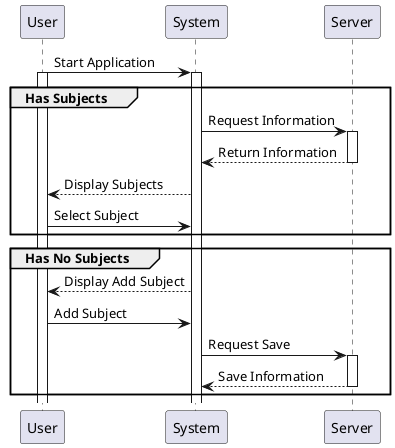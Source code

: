 @startuml
User -> System : Start Application
activate User
activate System
group Has Subjects
System -> Server : Request Information
activate Server
Server --> System : Return Information
deactivate Server
System --> User : Display Subjects
User -> System : Select Subject
end

group Has No Subjects
System --> User : Display Add Subject
User -> System : Add Subject
System -> Server : Request Save
activate Server
Server --> System: Save Information
deactivate Server
end

@enduml